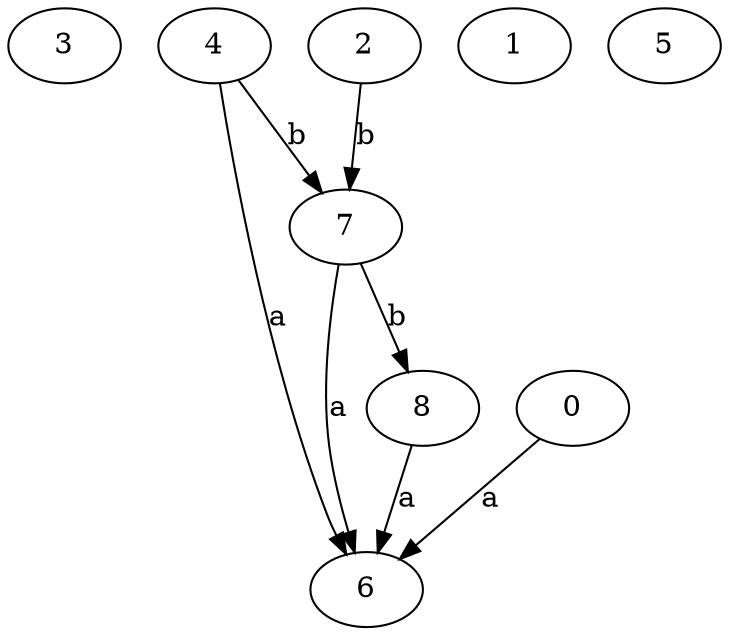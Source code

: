 strict digraph  {
3;
4;
0;
1;
5;
6;
7;
2;
8;
4 -> 6  [label=a];
4 -> 7  [label=b];
0 -> 6  [label=a];
7 -> 6  [label=a];
7 -> 8  [label=b];
2 -> 7  [label=b];
8 -> 6  [label=a];
}

